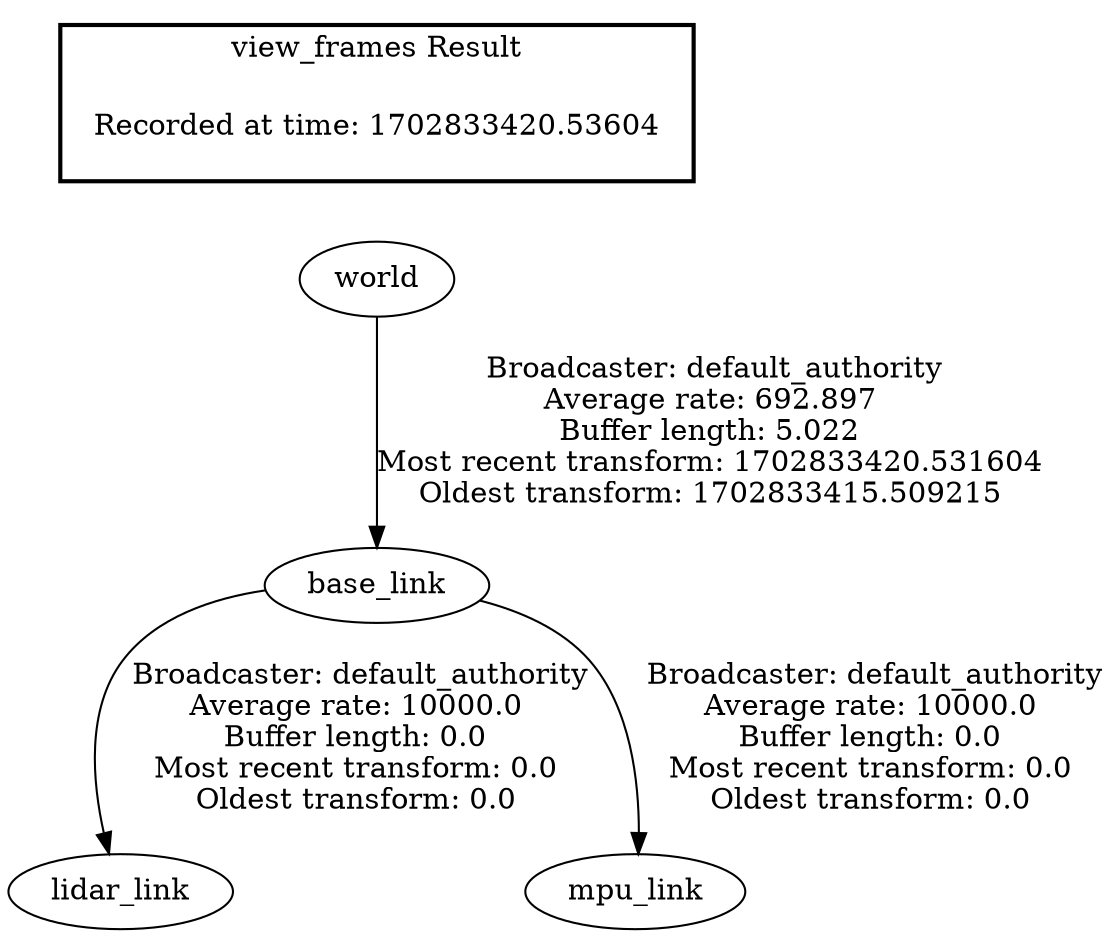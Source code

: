 digraph G {
"world" -> "base_link"[label=" Broadcaster: default_authority\nAverage rate: 692.897\nBuffer length: 5.022\nMost recent transform: 1702833420.531604\nOldest transform: 1702833415.509215\n"];
"base_link" -> "lidar_link"[label=" Broadcaster: default_authority\nAverage rate: 10000.0\nBuffer length: 0.0\nMost recent transform: 0.0\nOldest transform: 0.0\n"];
"base_link" -> "mpu_link"[label=" Broadcaster: default_authority\nAverage rate: 10000.0\nBuffer length: 0.0\nMost recent transform: 0.0\nOldest transform: 0.0\n"];
edge [style=invis];
 subgraph cluster_legend { style=bold; color=black; label ="view_frames Result";
"Recorded at time: 1702833420.53604"[ shape=plaintext ] ;
}->"world";
}